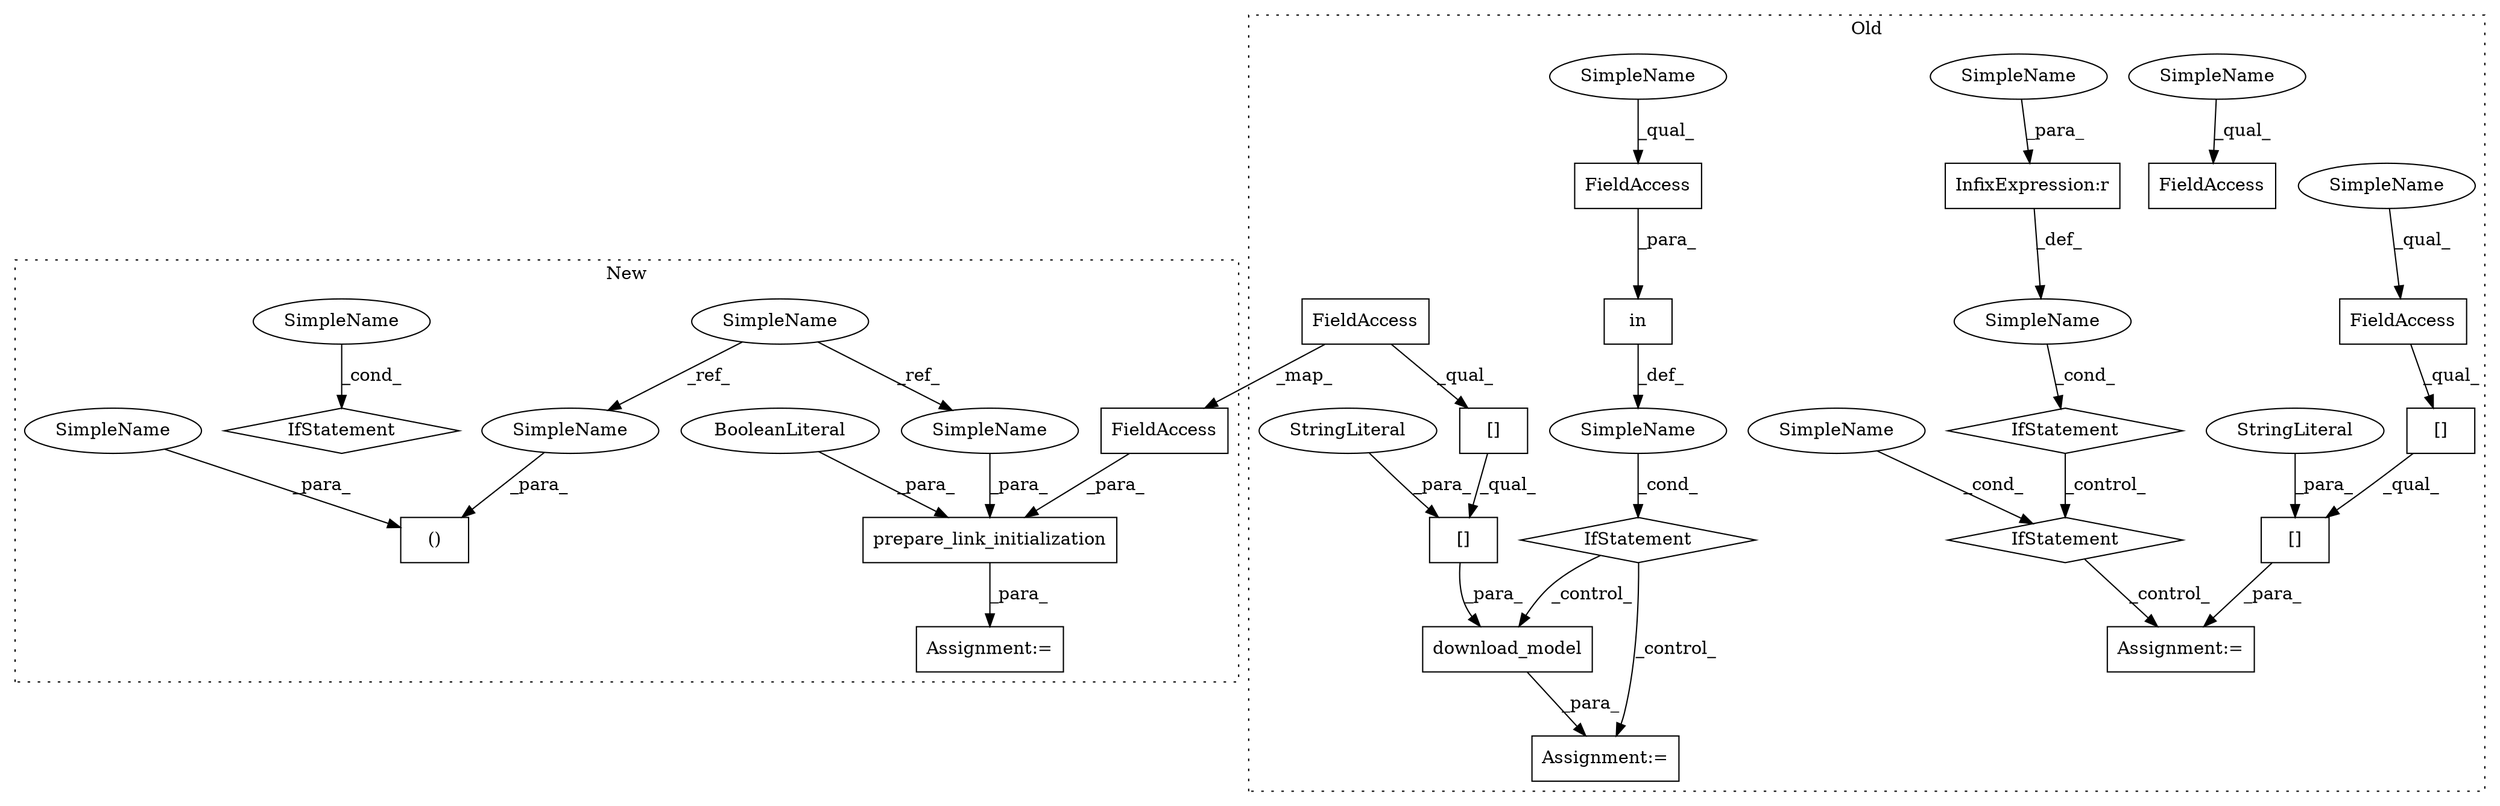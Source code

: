 digraph G {
subgraph cluster0 {
1 [label="download_model" a="32" s="2247,2299" l="15,1" shape="box"];
3 [label="[]" a="2" s="2262,2298" l="31,1" shape="box"];
4 [label="in" a="105" s="2198" l="32" shape="box"];
6 [label="IfStatement" a="25" s="2188,2230" l="10,2" shape="diamond"];
7 [label="[]" a="2" s="2262,2291" l="13,1" shape="box"];
8 [label="SimpleName" a="42" s="" l="" shape="ellipse"];
9 [label="StringLiteral" a="45" s="2293" l="5" shape="ellipse"];
10 [label="Assignment:=" a="7" s="2246" l="1" shape="box"];
11 [label="FieldAccess" a="22" s="2218" l="12" shape="box"];
12 [label="FieldAccess" a="22" s="1424" l="12" shape="box"];
13 [label="[]" a="2" s="1424,1453" l="13,1" shape="box"];
14 [label="FieldAccess" a="22" s="1303" l="12" shape="box"];
15 [label="[]" a="2" s="1424,1467" l="31,1" shape="box"];
16 [label="StringLiteral" a="45" s="1455" l="12" shape="ellipse"];
17 [label="Assignment:=" a="7" s="1423" l="1" shape="box"];
18 [label="InfixExpression:r" a="27" s="1251" l="4" shape="box"];
19 [label="SimpleName" a="42" s="" l="" shape="ellipse"];
20 [label="IfStatement" a="25" s="1237,1259" l="4,2" shape="diamond"];
24 [label="SimpleName" a="42" s="" l="" shape="ellipse"];
25 [label="IfStatement" a="25" s="1269,1315" l="10,2" shape="diamond"];
28 [label="FieldAccess" a="22" s="2262" l="12" shape="box"];
31 [label="SimpleName" a="42" s="1241" l="10" shape="ellipse"];
34 [label="SimpleName" a="42" s="1303" l="4" shape="ellipse"];
35 [label="SimpleName" a="42" s="1424" l="4" shape="ellipse"];
36 [label="SimpleName" a="42" s="2218" l="4" shape="ellipse"];
label = "Old";
style="dotted";
}
subgraph cluster1 {
2 [label="IfStatement" a="25" s="2050,2058" l="4,2" shape="diamond"];
5 [label="()" a="106" s="1271" l="27" shape="box"];
21 [label="SimpleName" a="42" s="1162" l="10" shape="ellipse"];
22 [label="prepare_link_initialization" a="32" s="1300,1373" l="28,1" shape="box"];
23 [label="BooleanLiteral" a="9" s="1369" l="4" shape="ellipse"];
26 [label="Assignment:=" a="7" s="1298" l="2" shape="box"];
27 [label="FieldAccess" a="22" s="1356" l="12" shape="box"];
29 [label="SimpleName" a="42" s="1328" l="10" shape="ellipse"];
30 [label="SimpleName" a="42" s="1271" l="10" shape="ellipse"];
32 [label="SimpleName" a="42" s="2054" l="4" shape="ellipse"];
33 [label="SimpleName" a="42" s="1294" l="4" shape="ellipse"];
label = "New";
style="dotted";
}
1 -> 10 [label="_para_"];
3 -> 1 [label="_para_"];
4 -> 8 [label="_def_"];
6 -> 10 [label="_control_"];
6 -> 1 [label="_control_"];
7 -> 3 [label="_qual_"];
8 -> 6 [label="_cond_"];
9 -> 3 [label="_para_"];
11 -> 4 [label="_para_"];
12 -> 13 [label="_qual_"];
13 -> 15 [label="_qual_"];
15 -> 17 [label="_para_"];
16 -> 15 [label="_para_"];
18 -> 19 [label="_def_"];
19 -> 20 [label="_cond_"];
20 -> 25 [label="_control_"];
21 -> 30 [label="_ref_"];
21 -> 29 [label="_ref_"];
22 -> 26 [label="_para_"];
23 -> 22 [label="_para_"];
24 -> 25 [label="_cond_"];
25 -> 17 [label="_control_"];
27 -> 22 [label="_para_"];
28 -> 27 [label="_map_"];
28 -> 7 [label="_qual_"];
29 -> 22 [label="_para_"];
30 -> 5 [label="_para_"];
31 -> 18 [label="_para_"];
32 -> 2 [label="_cond_"];
33 -> 5 [label="_para_"];
34 -> 14 [label="_qual_"];
35 -> 12 [label="_qual_"];
36 -> 11 [label="_qual_"];
}